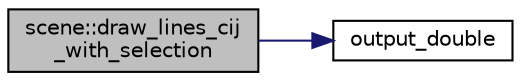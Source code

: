 digraph "scene::draw_lines_cij_with_selection"
{
  edge [fontname="Helvetica",fontsize="10",labelfontname="Helvetica",labelfontsize="10"];
  node [fontname="Helvetica",fontsize="10",shape=record];
  rankdir="LR";
  Node114 [label="scene::draw_lines_cij\l_with_selection",height=0.2,width=0.4,color="black", fillcolor="grey75", style="filled", fontcolor="black"];
  Node114 -> Node115 [color="midnightblue",fontsize="10",style="solid",fontname="Helvetica"];
  Node115 [label="output_double",height=0.2,width=0.4,color="black", fillcolor="white", style="filled",URL="$d5/d87/globals_8h.html#a0d78928594686738975fd41e2603101f"];
}
